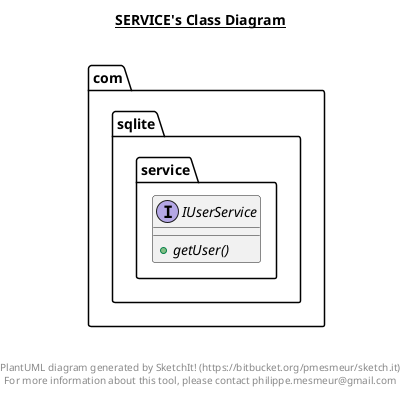 @startuml

title __SERVICE's Class Diagram__\n

  package com.sqlite {
    package com.sqlite.service {
      interface IUserService {
          {abstract} + getUser()
      }
    }
  }
  



right footer


PlantUML diagram generated by SketchIt! (https://bitbucket.org/pmesmeur/sketch.it)
For more information about this tool, please contact philippe.mesmeur@gmail.com
endfooter

@enduml
